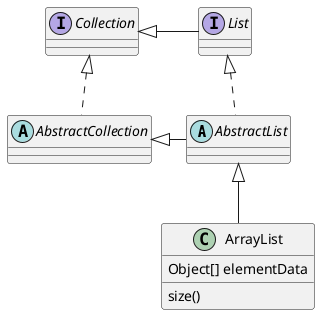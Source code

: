 @startuml

abstract class AbstractList
abstract AbstractCollection
interface List
interface Collection

List <|.. AbstractList
Collection <|.. AbstractCollection

Collection <|- List
AbstractCollection <|- AbstractList
AbstractList <|-- ArrayList

class ArrayList {
Object[] elementData
size()
}


@enduml